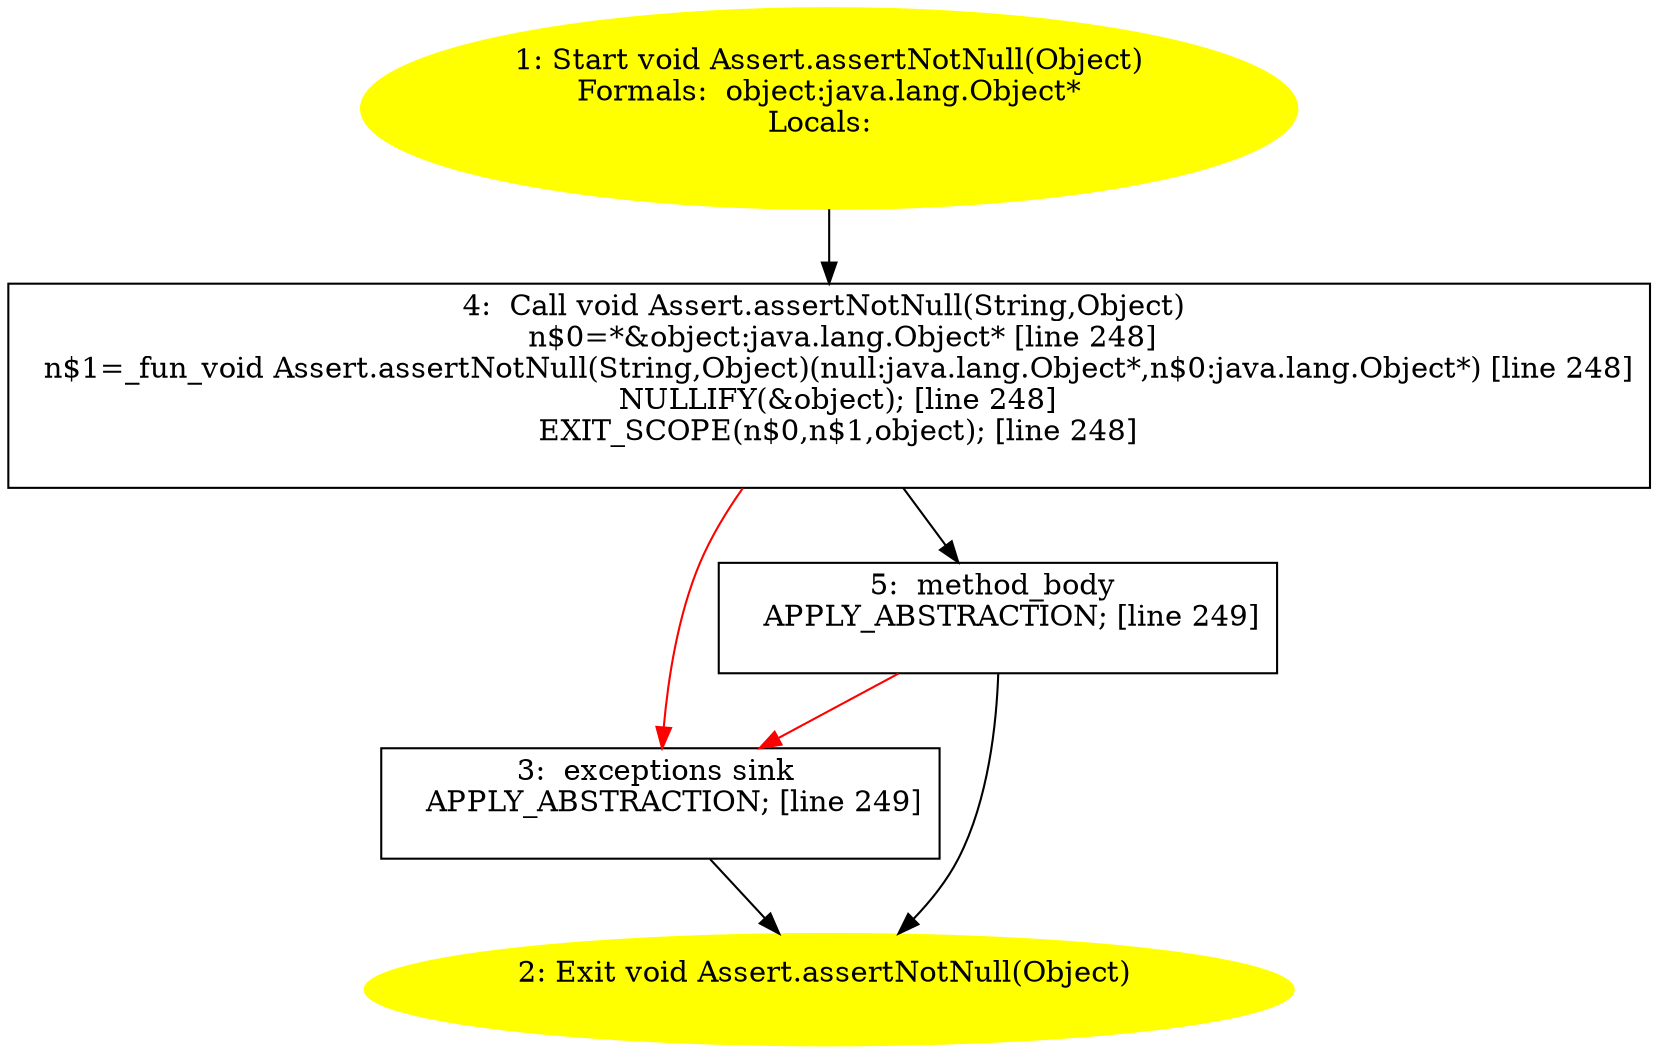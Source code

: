 /* @generated */
digraph cfg {
"junit.framework.Assert.assertNotNull(java.lang.Object):void.fee9764a426128f21db9733bef03ac02_1" [label="1: Start void Assert.assertNotNull(Object)\nFormals:  object:java.lang.Object*\nLocals:  \n  " color=yellow style=filled]
	

	 "junit.framework.Assert.assertNotNull(java.lang.Object):void.fee9764a426128f21db9733bef03ac02_1" -> "junit.framework.Assert.assertNotNull(java.lang.Object):void.fee9764a426128f21db9733bef03ac02_4" ;
"junit.framework.Assert.assertNotNull(java.lang.Object):void.fee9764a426128f21db9733bef03ac02_2" [label="2: Exit void Assert.assertNotNull(Object) \n  " color=yellow style=filled]
	

"junit.framework.Assert.assertNotNull(java.lang.Object):void.fee9764a426128f21db9733bef03ac02_3" [label="3:  exceptions sink \n   APPLY_ABSTRACTION; [line 249]\n " shape="box"]
	

	 "junit.framework.Assert.assertNotNull(java.lang.Object):void.fee9764a426128f21db9733bef03ac02_3" -> "junit.framework.Assert.assertNotNull(java.lang.Object):void.fee9764a426128f21db9733bef03ac02_2" ;
"junit.framework.Assert.assertNotNull(java.lang.Object):void.fee9764a426128f21db9733bef03ac02_4" [label="4:  Call void Assert.assertNotNull(String,Object) \n   n$0=*&object:java.lang.Object* [line 248]\n  n$1=_fun_void Assert.assertNotNull(String,Object)(null:java.lang.Object*,n$0:java.lang.Object*) [line 248]\n  NULLIFY(&object); [line 248]\n  EXIT_SCOPE(n$0,n$1,object); [line 248]\n " shape="box"]
	

	 "junit.framework.Assert.assertNotNull(java.lang.Object):void.fee9764a426128f21db9733bef03ac02_4" -> "junit.framework.Assert.assertNotNull(java.lang.Object):void.fee9764a426128f21db9733bef03ac02_5" ;
	 "junit.framework.Assert.assertNotNull(java.lang.Object):void.fee9764a426128f21db9733bef03ac02_4" -> "junit.framework.Assert.assertNotNull(java.lang.Object):void.fee9764a426128f21db9733bef03ac02_3" [color="red" ];
"junit.framework.Assert.assertNotNull(java.lang.Object):void.fee9764a426128f21db9733bef03ac02_5" [label="5:  method_body \n   APPLY_ABSTRACTION; [line 249]\n " shape="box"]
	

	 "junit.framework.Assert.assertNotNull(java.lang.Object):void.fee9764a426128f21db9733bef03ac02_5" -> "junit.framework.Assert.assertNotNull(java.lang.Object):void.fee9764a426128f21db9733bef03ac02_2" ;
	 "junit.framework.Assert.assertNotNull(java.lang.Object):void.fee9764a426128f21db9733bef03ac02_5" -> "junit.framework.Assert.assertNotNull(java.lang.Object):void.fee9764a426128f21db9733bef03ac02_3" [color="red" ];
}
